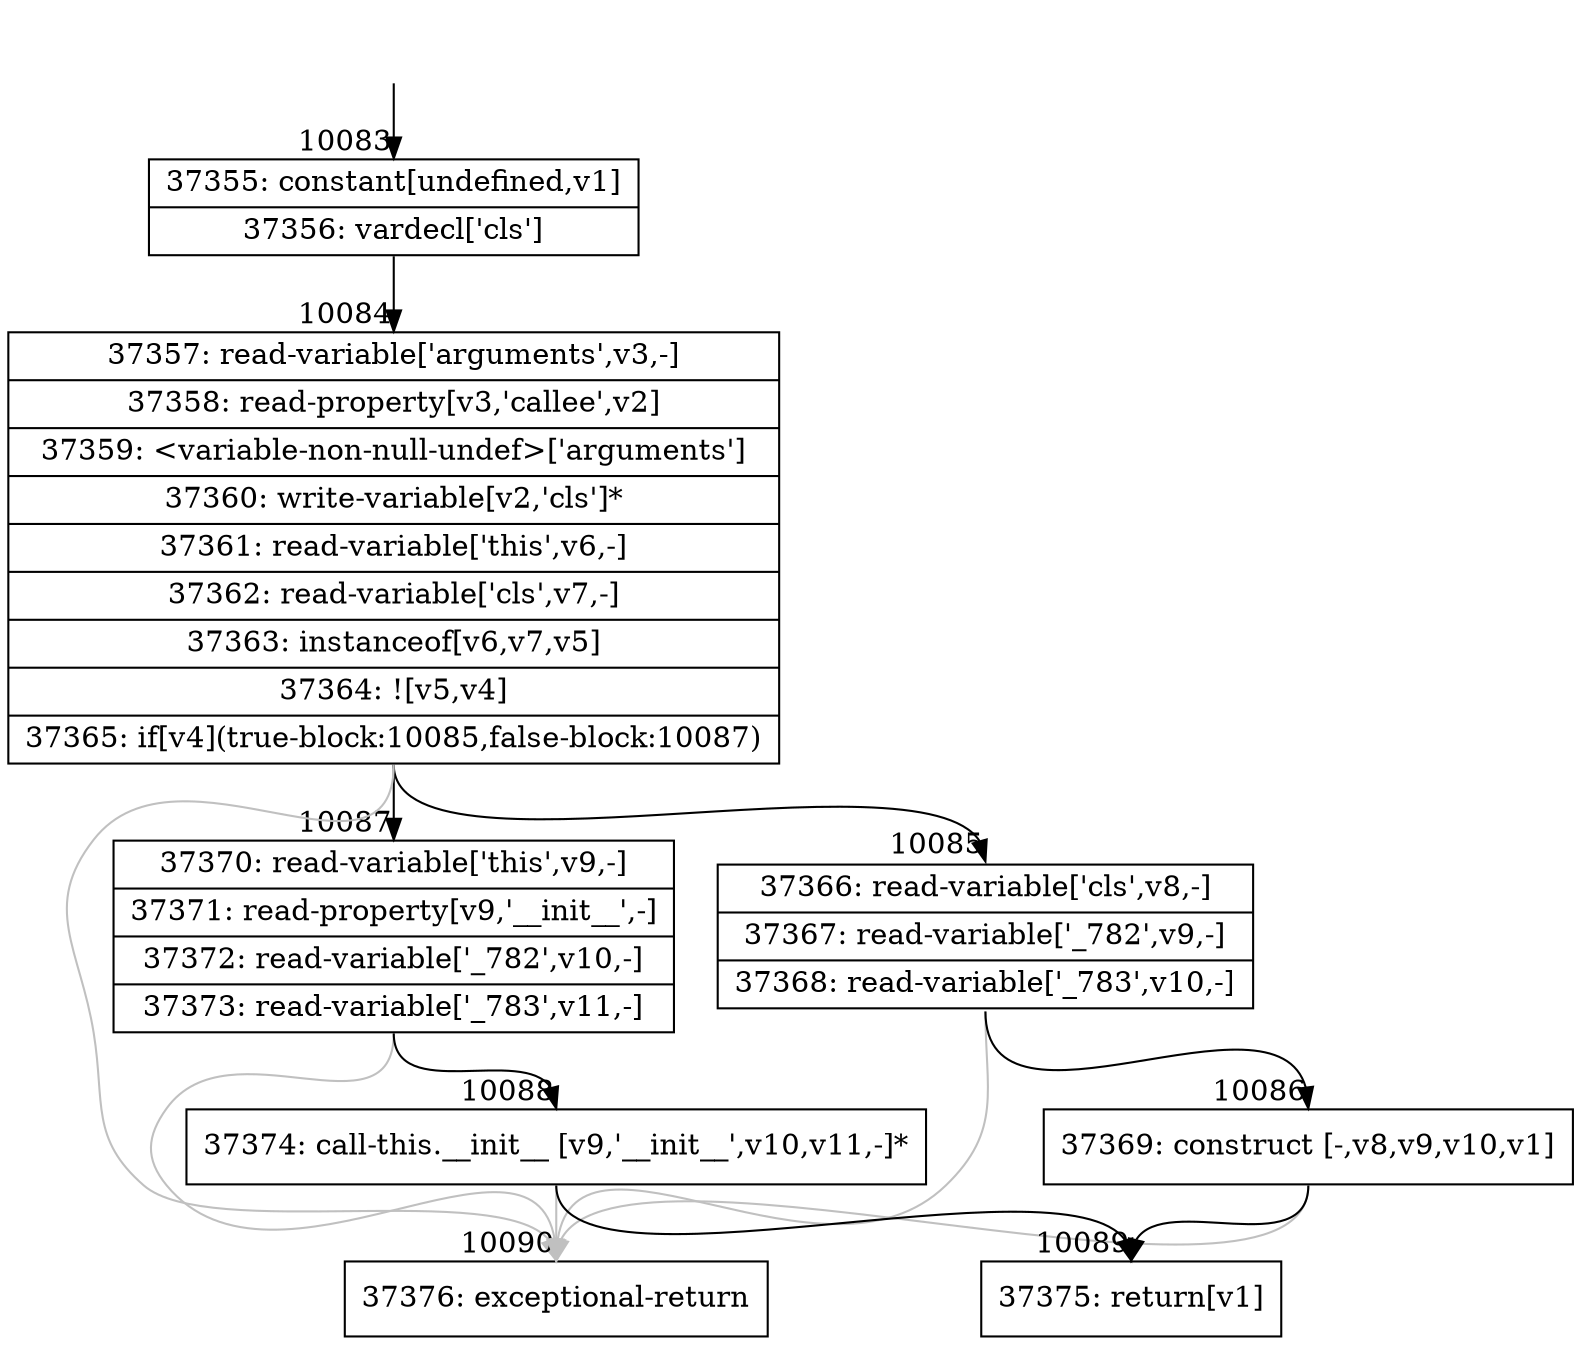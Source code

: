 digraph {
rankdir="TD"
BB_entry721[shape=none,label=""];
BB_entry721 -> BB10083 [tailport=s, headport=n, headlabel="    10083"]
BB10083 [shape=record label="{37355: constant[undefined,v1]|37356: vardecl['cls']}" ] 
BB10083 -> BB10084 [tailport=s, headport=n, headlabel="      10084"]
BB10084 [shape=record label="{37357: read-variable['arguments',v3,-]|37358: read-property[v3,'callee',v2]|37359: \<variable-non-null-undef\>['arguments']|37360: write-variable[v2,'cls']*|37361: read-variable['this',v6,-]|37362: read-variable['cls',v7,-]|37363: instanceof[v6,v7,v5]|37364: ![v5,v4]|37365: if[v4](true-block:10085,false-block:10087)}" ] 
BB10084 -> BB10085 [tailport=s, headport=n, headlabel="      10085"]
BB10084 -> BB10087 [tailport=s, headport=n, headlabel="      10087"]
BB10084 -> BB10090 [tailport=s, headport=n, color=gray, headlabel="      10090"]
BB10085 [shape=record label="{37366: read-variable['cls',v8,-]|37367: read-variable['_782',v9,-]|37368: read-variable['_783',v10,-]}" ] 
BB10085 -> BB10086 [tailport=s, headport=n, headlabel="      10086"]
BB10085 -> BB10090 [tailport=s, headport=n, color=gray]
BB10086 [shape=record label="{37369: construct [-,v8,v9,v10,v1]}" ] 
BB10086 -> BB10089 [tailport=s, headport=n, headlabel="      10089"]
BB10086 -> BB10090 [tailport=s, headport=n, color=gray]
BB10087 [shape=record label="{37370: read-variable['this',v9,-]|37371: read-property[v9,'__init__',-]|37372: read-variable['_782',v10,-]|37373: read-variable['_783',v11,-]}" ] 
BB10087 -> BB10088 [tailport=s, headport=n, headlabel="      10088"]
BB10087 -> BB10090 [tailport=s, headport=n, color=gray]
BB10088 [shape=record label="{37374: call-this.__init__ [v9,'__init__',v10,v11,-]*}" ] 
BB10088 -> BB10089 [tailport=s, headport=n]
BB10088 -> BB10090 [tailport=s, headport=n, color=gray]
BB10089 [shape=record label="{37375: return[v1]}" ] 
BB10090 [shape=record label="{37376: exceptional-return}" ] 
//#$~ 7089
}

